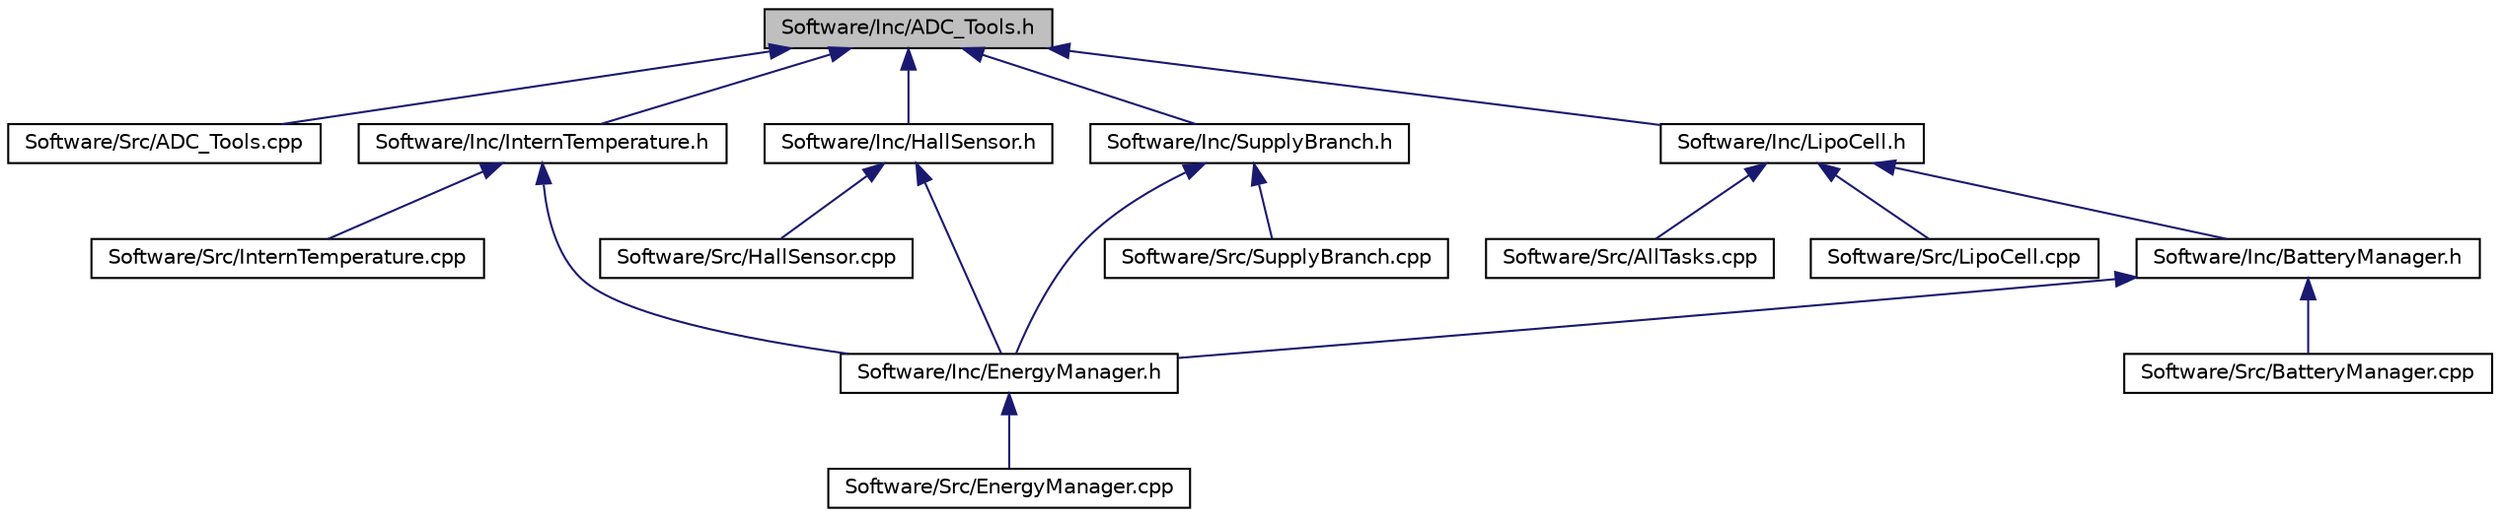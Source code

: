 digraph "Software/Inc/ADC_Tools.h"
{
 // LATEX_PDF_SIZE
  edge [fontname="Helvetica",fontsize="10",labelfontname="Helvetica",labelfontsize="10"];
  node [fontname="Helvetica",fontsize="10",shape=record];
  Node1 [label="Software/Inc/ADC_Tools.h",height=0.2,width=0.4,color="black", fillcolor="grey75", style="filled", fontcolor="black",tooltip=" "];
  Node1 -> Node2 [dir="back",color="midnightblue",fontsize="10",style="solid",fontname="Helvetica"];
  Node2 [label="Software/Src/ADC_Tools.cpp",height=0.2,width=0.4,color="black", fillcolor="white", style="filled",URL="$ADC__Tools_8cpp.html",tooltip=" "];
  Node1 -> Node3 [dir="back",color="midnightblue",fontsize="10",style="solid",fontname="Helvetica"];
  Node3 [label="Software/Inc/HallSensor.h",height=0.2,width=0.4,color="black", fillcolor="white", style="filled",URL="$HallSensor_8h.html",tooltip=" "];
  Node3 -> Node4 [dir="back",color="midnightblue",fontsize="10",style="solid",fontname="Helvetica"];
  Node4 [label="Software/Src/HallSensor.cpp",height=0.2,width=0.4,color="black", fillcolor="white", style="filled",URL="$HallSensor_8cpp.html",tooltip=" "];
  Node3 -> Node5 [dir="back",color="midnightblue",fontsize="10",style="solid",fontname="Helvetica"];
  Node5 [label="Software/Inc/EnergyManager.h",height=0.2,width=0.4,color="black", fillcolor="white", style="filled",URL="$EnergyManager_8h.html",tooltip=" "];
  Node5 -> Node6 [dir="back",color="midnightblue",fontsize="10",style="solid",fontname="Helvetica"];
  Node6 [label="Software/Src/EnergyManager.cpp",height=0.2,width=0.4,color="black", fillcolor="white", style="filled",URL="$EnergyManager_8cpp.html",tooltip=" "];
  Node1 -> Node7 [dir="back",color="midnightblue",fontsize="10",style="solid",fontname="Helvetica"];
  Node7 [label="Software/Inc/InternTemperature.h",height=0.2,width=0.4,color="black", fillcolor="white", style="filled",URL="$InternTemperature_8h.html",tooltip=" "];
  Node7 -> Node8 [dir="back",color="midnightblue",fontsize="10",style="solid",fontname="Helvetica"];
  Node8 [label="Software/Src/InternTemperature.cpp",height=0.2,width=0.4,color="black", fillcolor="white", style="filled",URL="$InternTemperature_8cpp.html",tooltip=" "];
  Node7 -> Node5 [dir="back",color="midnightblue",fontsize="10",style="solid",fontname="Helvetica"];
  Node1 -> Node9 [dir="back",color="midnightblue",fontsize="10",style="solid",fontname="Helvetica"];
  Node9 [label="Software/Inc/LipoCell.h",height=0.2,width=0.4,color="black", fillcolor="white", style="filled",URL="$LipoCell_8h.html",tooltip=" "];
  Node9 -> Node10 [dir="back",color="midnightblue",fontsize="10",style="solid",fontname="Helvetica"];
  Node10 [label="Software/Src/AllTasks.cpp",height=0.2,width=0.4,color="black", fillcolor="white", style="filled",URL="$AllTasks_8cpp.html",tooltip=" "];
  Node9 -> Node11 [dir="back",color="midnightblue",fontsize="10",style="solid",fontname="Helvetica"];
  Node11 [label="Software/Src/LipoCell.cpp",height=0.2,width=0.4,color="black", fillcolor="white", style="filled",URL="$LipoCell_8cpp.html",tooltip=" "];
  Node9 -> Node12 [dir="back",color="midnightblue",fontsize="10",style="solid",fontname="Helvetica"];
  Node12 [label="Software/Inc/BatteryManager.h",height=0.2,width=0.4,color="black", fillcolor="white", style="filled",URL="$BatteryManager_8h.html",tooltip=" "];
  Node12 -> Node13 [dir="back",color="midnightblue",fontsize="10",style="solid",fontname="Helvetica"];
  Node13 [label="Software/Src/BatteryManager.cpp",height=0.2,width=0.4,color="black", fillcolor="white", style="filled",URL="$BatteryManager_8cpp.html",tooltip=" "];
  Node12 -> Node5 [dir="back",color="midnightblue",fontsize="10",style="solid",fontname="Helvetica"];
  Node1 -> Node14 [dir="back",color="midnightblue",fontsize="10",style="solid",fontname="Helvetica"];
  Node14 [label="Software/Inc/SupplyBranch.h",height=0.2,width=0.4,color="black", fillcolor="white", style="filled",URL="$SupplyBranch_8h.html",tooltip=" "];
  Node14 -> Node15 [dir="back",color="midnightblue",fontsize="10",style="solid",fontname="Helvetica"];
  Node15 [label="Software/Src/SupplyBranch.cpp",height=0.2,width=0.4,color="black", fillcolor="white", style="filled",URL="$SupplyBranch_8cpp.html",tooltip=" "];
  Node14 -> Node5 [dir="back",color="midnightblue",fontsize="10",style="solid",fontname="Helvetica"];
}
